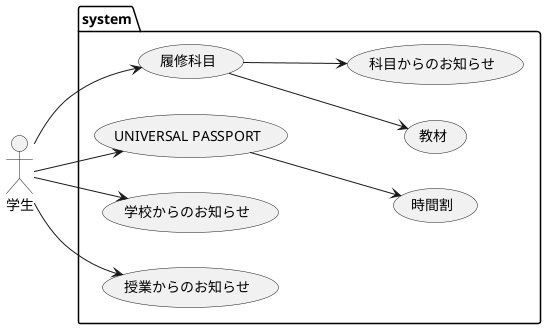 @startuml
left to right direction
package system{
    usecase "履修科目" as f1
    usecase "UNIVERSAL PASSPORT" as f2
    usecase "学校からのお知らせ"as f3
    usecase "授業からのお知らせ"as f4
    usecase "時間割" as f5
    usecase "教材" as f6
    usecase "科目からのお知らせ" as f7
}
:学生:-->(f1)
:学生:-->(f2)
:学生:-->(f3)
:学生:-->(f4)
:f2:-->(f5)
:f1:-->(f6)
:f1:-->(f7)
@enduml